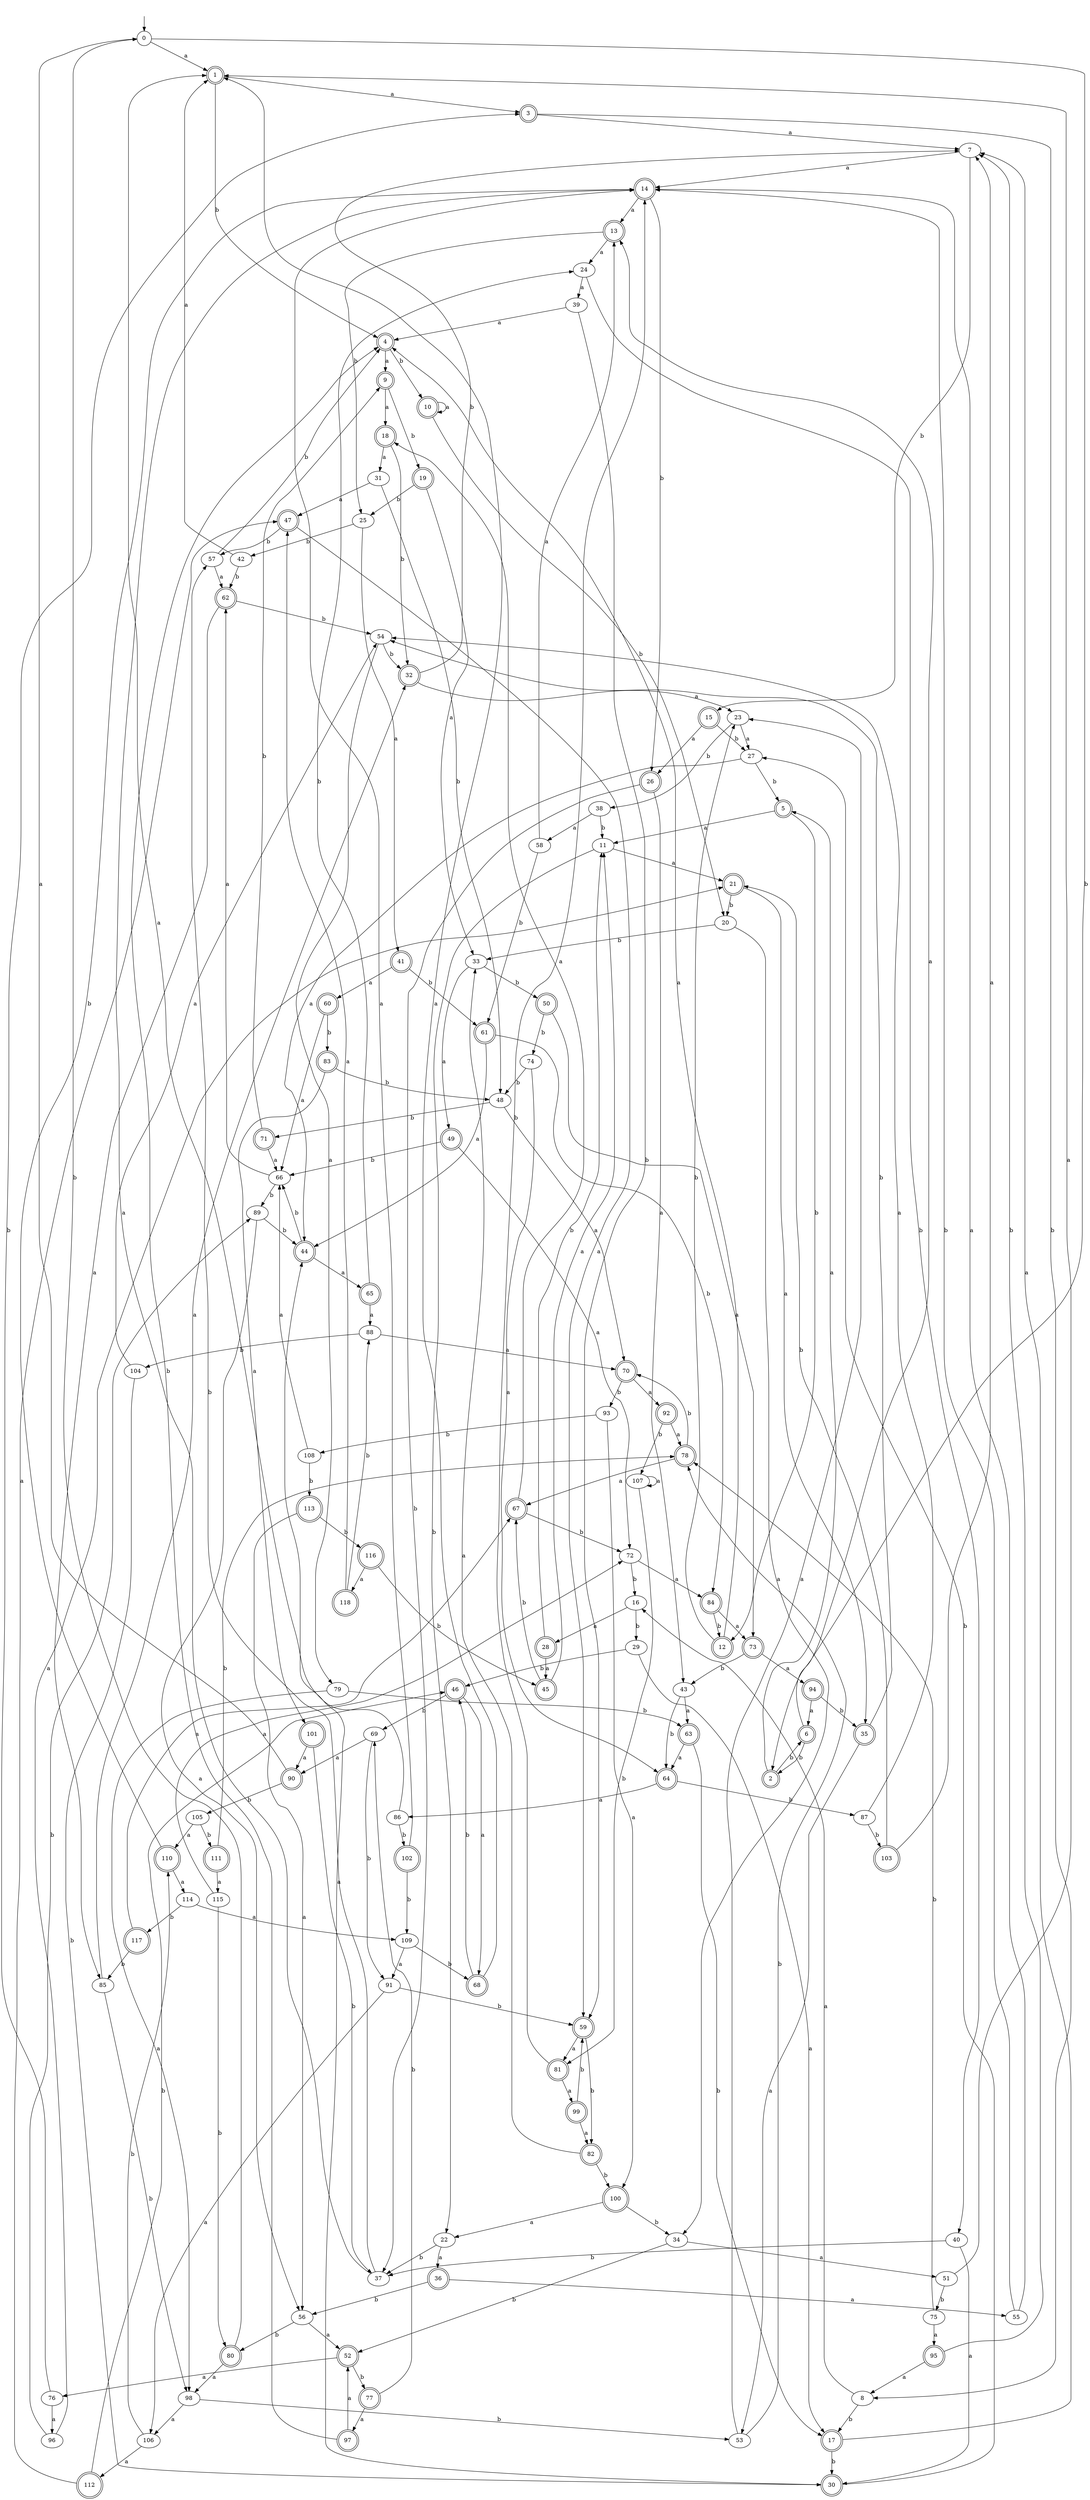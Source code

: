 digraph RandomDFA {
  __start0 [label="", shape=none];
  __start0 -> 0 [label=""];
  0 [shape=circle]
  0 -> 1 [label="a"]
  0 -> 2 [label="b"]
  1 [shape=doublecircle]
  1 -> 3 [label="a"]
  1 -> 4 [label="b"]
  2 [shape=doublecircle]
  2 -> 5 [label="a"]
  2 -> 6 [label="b"]
  3 [shape=doublecircle]
  3 -> 7 [label="a"]
  3 -> 8 [label="b"]
  4 [shape=doublecircle]
  4 -> 9 [label="a"]
  4 -> 10 [label="b"]
  5 [shape=doublecircle]
  5 -> 11 [label="a"]
  5 -> 12 [label="b"]
  6 [shape=doublecircle]
  6 -> 13 [label="a"]
  6 -> 2 [label="b"]
  7
  7 -> 14 [label="a"]
  7 -> 15 [label="b"]
  8
  8 -> 16 [label="a"]
  8 -> 17 [label="b"]
  9 [shape=doublecircle]
  9 -> 18 [label="a"]
  9 -> 19 [label="b"]
  10 [shape=doublecircle]
  10 -> 10 [label="a"]
  10 -> 20 [label="b"]
  11
  11 -> 21 [label="a"]
  11 -> 22 [label="b"]
  12 [shape=doublecircle]
  12 -> 4 [label="a"]
  12 -> 23 [label="b"]
  13 [shape=doublecircle]
  13 -> 24 [label="a"]
  13 -> 25 [label="b"]
  14 [shape=doublecircle]
  14 -> 13 [label="a"]
  14 -> 26 [label="b"]
  15 [shape=doublecircle]
  15 -> 26 [label="a"]
  15 -> 27 [label="b"]
  16
  16 -> 28 [label="a"]
  16 -> 29 [label="b"]
  17 [shape=doublecircle]
  17 -> 7 [label="a"]
  17 -> 30 [label="b"]
  18 [shape=doublecircle]
  18 -> 31 [label="a"]
  18 -> 32 [label="b"]
  19 [shape=doublecircle]
  19 -> 33 [label="a"]
  19 -> 25 [label="b"]
  20
  20 -> 34 [label="a"]
  20 -> 33 [label="b"]
  21 [shape=doublecircle]
  21 -> 35 [label="a"]
  21 -> 20 [label="b"]
  22
  22 -> 36 [label="a"]
  22 -> 37 [label="b"]
  23
  23 -> 27 [label="a"]
  23 -> 38 [label="b"]
  24
  24 -> 39 [label="a"]
  24 -> 40 [label="b"]
  25
  25 -> 41 [label="a"]
  25 -> 42 [label="b"]
  26 [shape=doublecircle]
  26 -> 43 [label="a"]
  26 -> 37 [label="b"]
  27
  27 -> 44 [label="a"]
  27 -> 5 [label="b"]
  28 [shape=doublecircle]
  28 -> 45 [label="a"]
  28 -> 11 [label="b"]
  29
  29 -> 17 [label="a"]
  29 -> 46 [label="b"]
  30 [shape=doublecircle]
  30 -> 44 [label="a"]
  30 -> 27 [label="b"]
  31
  31 -> 47 [label="a"]
  31 -> 48 [label="b"]
  32 [shape=doublecircle]
  32 -> 23 [label="a"]
  32 -> 7 [label="b"]
  33
  33 -> 49 [label="a"]
  33 -> 50 [label="b"]
  34
  34 -> 51 [label="a"]
  34 -> 52 [label="b"]
  35 [shape=doublecircle]
  35 -> 53 [label="a"]
  35 -> 54 [label="b"]
  36 [shape=doublecircle]
  36 -> 55 [label="a"]
  36 -> 56 [label="b"]
  37
  37 -> 14 [label="a"]
  37 -> 57 [label="b"]
  38
  38 -> 58 [label="a"]
  38 -> 11 [label="b"]
  39
  39 -> 4 [label="a"]
  39 -> 59 [label="b"]
  40
  40 -> 30 [label="a"]
  40 -> 37 [label="b"]
  41 [shape=doublecircle]
  41 -> 60 [label="a"]
  41 -> 61 [label="b"]
  42
  42 -> 1 [label="a"]
  42 -> 62 [label="b"]
  43
  43 -> 63 [label="a"]
  43 -> 64 [label="b"]
  44 [shape=doublecircle]
  44 -> 65 [label="a"]
  44 -> 66 [label="b"]
  45 [shape=doublecircle]
  45 -> 11 [label="a"]
  45 -> 67 [label="b"]
  46 [shape=doublecircle]
  46 -> 68 [label="a"]
  46 -> 69 [label="b"]
  47 [shape=doublecircle]
  47 -> 59 [label="a"]
  47 -> 57 [label="b"]
  48
  48 -> 70 [label="a"]
  48 -> 71 [label="b"]
  49 [shape=doublecircle]
  49 -> 72 [label="a"]
  49 -> 66 [label="b"]
  50 [shape=doublecircle]
  50 -> 73 [label="a"]
  50 -> 74 [label="b"]
  51
  51 -> 1 [label="a"]
  51 -> 75 [label="b"]
  52 [shape=doublecircle]
  52 -> 76 [label="a"]
  52 -> 77 [label="b"]
  53
  53 -> 23 [label="a"]
  53 -> 78 [label="b"]
  54
  54 -> 79 [label="a"]
  54 -> 32 [label="b"]
  55
  55 -> 14 [label="a"]
  55 -> 14 [label="b"]
  56
  56 -> 52 [label="a"]
  56 -> 80 [label="b"]
  57
  57 -> 62 [label="a"]
  57 -> 4 [label="b"]
  58
  58 -> 13 [label="a"]
  58 -> 61 [label="b"]
  59 [shape=doublecircle]
  59 -> 81 [label="a"]
  59 -> 82 [label="b"]
  60 [shape=doublecircle]
  60 -> 66 [label="a"]
  60 -> 83 [label="b"]
  61 [shape=doublecircle]
  61 -> 44 [label="a"]
  61 -> 84 [label="b"]
  62 [shape=doublecircle]
  62 -> 85 [label="a"]
  62 -> 54 [label="b"]
  63 [shape=doublecircle]
  63 -> 64 [label="a"]
  63 -> 17 [label="b"]
  64 [shape=doublecircle]
  64 -> 86 [label="a"]
  64 -> 87 [label="b"]
  65 [shape=doublecircle]
  65 -> 88 [label="a"]
  65 -> 24 [label="b"]
  66
  66 -> 62 [label="a"]
  66 -> 89 [label="b"]
  67 [shape=doublecircle]
  67 -> 18 [label="a"]
  67 -> 72 [label="b"]
  68 [shape=doublecircle]
  68 -> 1 [label="a"]
  68 -> 46 [label="b"]
  69
  69 -> 90 [label="a"]
  69 -> 91 [label="b"]
  70 [shape=doublecircle]
  70 -> 92 [label="a"]
  70 -> 93 [label="b"]
  71 [shape=doublecircle]
  71 -> 66 [label="a"]
  71 -> 9 [label="b"]
  72
  72 -> 84 [label="a"]
  72 -> 16 [label="b"]
  73 [shape=doublecircle]
  73 -> 94 [label="a"]
  73 -> 43 [label="b"]
  74
  74 -> 64 [label="a"]
  74 -> 48 [label="b"]
  75
  75 -> 95 [label="a"]
  75 -> 78 [label="b"]
  76
  76 -> 96 [label="a"]
  76 -> 3 [label="b"]
  77 [shape=doublecircle]
  77 -> 97 [label="a"]
  77 -> 69 [label="b"]
  78 [shape=doublecircle]
  78 -> 67 [label="a"]
  78 -> 70 [label="b"]
  79
  79 -> 98 [label="a"]
  79 -> 63 [label="b"]
  80 [shape=doublecircle]
  80 -> 98 [label="a"]
  80 -> 0 [label="b"]
  81 [shape=doublecircle]
  81 -> 99 [label="a"]
  81 -> 14 [label="b"]
  82 [shape=doublecircle]
  82 -> 33 [label="a"]
  82 -> 100 [label="b"]
  83 [shape=doublecircle]
  83 -> 101 [label="a"]
  83 -> 48 [label="b"]
  84 [shape=doublecircle]
  84 -> 73 [label="a"]
  84 -> 12 [label="b"]
  85
  85 -> 32 [label="a"]
  85 -> 98 [label="b"]
  86
  86 -> 1 [label="a"]
  86 -> 102 [label="b"]
  87
  87 -> 54 [label="a"]
  87 -> 103 [label="b"]
  88
  88 -> 70 [label="a"]
  88 -> 104 [label="b"]
  89
  89 -> 56 [label="a"]
  89 -> 44 [label="b"]
  90 [shape=doublecircle]
  90 -> 0 [label="a"]
  90 -> 105 [label="b"]
  91
  91 -> 106 [label="a"]
  91 -> 59 [label="b"]
  92 [shape=doublecircle]
  92 -> 78 [label="a"]
  92 -> 107 [label="b"]
  93
  93 -> 100 [label="a"]
  93 -> 108 [label="b"]
  94 [shape=doublecircle]
  94 -> 6 [label="a"]
  94 -> 35 [label="b"]
  95 [shape=doublecircle]
  95 -> 8 [label="a"]
  95 -> 7 [label="b"]
  96
  96 -> 21 [label="a"]
  96 -> 89 [label="b"]
  97 [shape=doublecircle]
  97 -> 52 [label="a"]
  97 -> 4 [label="b"]
  98
  98 -> 106 [label="a"]
  98 -> 53 [label="b"]
  99 [shape=doublecircle]
  99 -> 82 [label="a"]
  99 -> 59 [label="b"]
  100 [shape=doublecircle]
  100 -> 22 [label="a"]
  100 -> 34 [label="b"]
  101 [shape=doublecircle]
  101 -> 90 [label="a"]
  101 -> 37 [label="b"]
  102 [shape=doublecircle]
  102 -> 14 [label="a"]
  102 -> 109 [label="b"]
  103 [shape=doublecircle]
  103 -> 7 [label="a"]
  103 -> 21 [label="b"]
  104
  104 -> 54 [label="a"]
  104 -> 30 [label="b"]
  105
  105 -> 110 [label="a"]
  105 -> 111 [label="b"]
  106
  106 -> 112 [label="a"]
  106 -> 110 [label="b"]
  107
  107 -> 107 [label="a"]
  107 -> 81 [label="b"]
  108
  108 -> 66 [label="a"]
  108 -> 113 [label="b"]
  109
  109 -> 91 [label="a"]
  109 -> 68 [label="b"]
  110 [shape=doublecircle]
  110 -> 114 [label="a"]
  110 -> 14 [label="b"]
  111 [shape=doublecircle]
  111 -> 115 [label="a"]
  111 -> 78 [label="b"]
  112 [shape=doublecircle]
  112 -> 47 [label="a"]
  112 -> 46 [label="b"]
  113 [shape=doublecircle]
  113 -> 56 [label="a"]
  113 -> 116 [label="b"]
  114
  114 -> 109 [label="a"]
  114 -> 117 [label="b"]
  115
  115 -> 72 [label="a"]
  115 -> 80 [label="b"]
  116 [shape=doublecircle]
  116 -> 118 [label="a"]
  116 -> 45 [label="b"]
  117 [shape=doublecircle]
  117 -> 67 [label="a"]
  117 -> 85 [label="b"]
  118 [shape=doublecircle]
  118 -> 47 [label="a"]
  118 -> 88 [label="b"]
}

